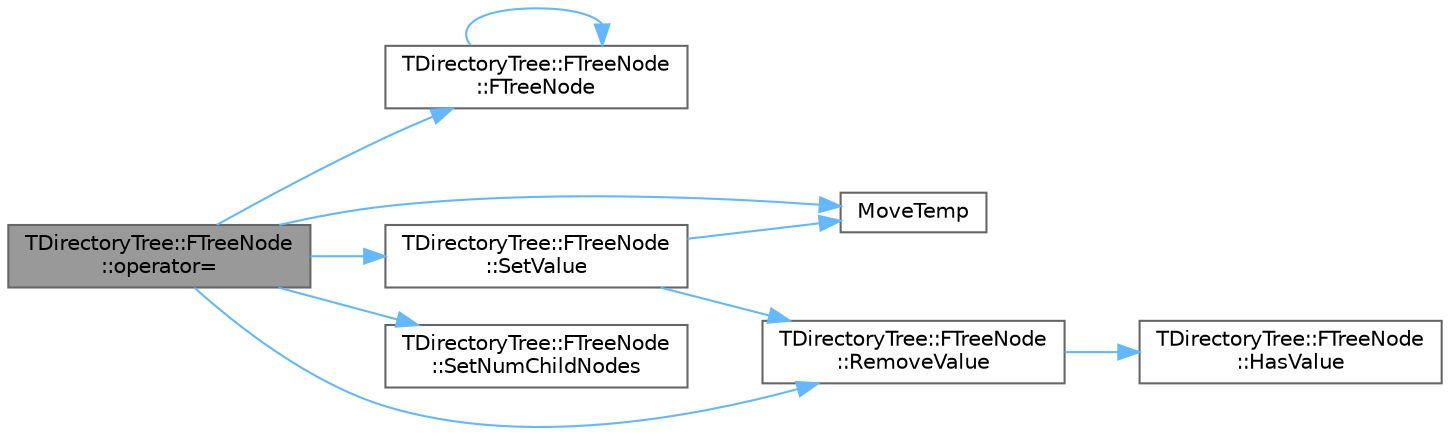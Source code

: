 digraph "TDirectoryTree::FTreeNode::operator="
{
 // INTERACTIVE_SVG=YES
 // LATEX_PDF_SIZE
  bgcolor="transparent";
  edge [fontname=Helvetica,fontsize=10,labelfontname=Helvetica,labelfontsize=10];
  node [fontname=Helvetica,fontsize=10,shape=box,height=0.2,width=0.4];
  rankdir="LR";
  Node1 [id="Node000001",label="TDirectoryTree::FTreeNode\l::operator=",height=0.2,width=0.4,color="gray40", fillcolor="grey60", style="filled", fontcolor="black",tooltip=" "];
  Node1 -> Node2 [id="edge1_Node000001_Node000002",color="steelblue1",style="solid",tooltip=" "];
  Node2 [id="Node000002",label="TDirectoryTree::FTreeNode\l::FTreeNode",height=0.2,width=0.4,color="grey40", fillcolor="white", style="filled",URL="$d0/d19/structTDirectoryTree_1_1FTreeNode.html#a66c81a56788c4727614eb395cf98da0f",tooltip=" "];
  Node2 -> Node2 [id="edge2_Node000002_Node000002",color="steelblue1",style="solid",tooltip=" "];
  Node1 -> Node3 [id="edge3_Node000001_Node000003",color="steelblue1",style="solid",tooltip=" "];
  Node3 [id="Node000003",label="MoveTemp",height=0.2,width=0.4,color="grey40", fillcolor="white", style="filled",URL="$d4/d24/UnrealTemplate_8h.html#ad5e6c049aeb9c9115fec514ba581dbb6",tooltip="MoveTemp will cast a reference to an rvalue reference."];
  Node1 -> Node4 [id="edge4_Node000001_Node000004",color="steelblue1",style="solid",tooltip=" "];
  Node4 [id="Node000004",label="TDirectoryTree::FTreeNode\l::RemoveValue",height=0.2,width=0.4,color="grey40", fillcolor="white", style="filled",URL="$d0/d19/structTDirectoryTree_1_1FTreeNode.html#aae3c36c623a442b500fcd9b117e56363",tooltip="Set HasValue=false, and destruct any existing old value."];
  Node4 -> Node5 [id="edge5_Node000004_Node000005",color="steelblue1",style="solid",tooltip=" "];
  Node5 [id="Node000005",label="TDirectoryTree::FTreeNode\l::HasValue",height=0.2,width=0.4,color="grey40", fillcolor="white", style="filled",URL="$d0/d19/structTDirectoryTree_1_1FTreeNode.html#a4a8660ccedf2136fdf8c35f35eeff5d7",tooltip="Report whether the node has a value, which is equivalent to the node's path existing in the Directory..."];
  Node1 -> Node6 [id="edge6_Node000001_Node000006",color="steelblue1",style="solid",tooltip=" "];
  Node6 [id="Node000006",label="TDirectoryTree::FTreeNode\l::SetNumChildNodes",height=0.2,width=0.4,color="grey40", fillcolor="white", style="filled",URL="$d0/d19/structTDirectoryTree_1_1FTreeNode.html#a8bb888aa6d0b9b2bfa0136144406e89d",tooltip=" "];
  Node1 -> Node7 [id="edge7_Node000001_Node000007",color="steelblue1",style="solid",tooltip=" "];
  Node7 [id="Node000007",label="TDirectoryTree::FTreeNode\l::SetValue",height=0.2,width=0.4,color="grey40", fillcolor="white", style="filled",URL="$d0/d19/structTDirectoryTree_1_1FTreeNode.html#a98a27e0b57ab10d223fbd4a730d2b297",tooltip="Set HasValue=true, and move InValue into the node's value, after destructing any existing old value."];
  Node7 -> Node3 [id="edge8_Node000007_Node000003",color="steelblue1",style="solid",tooltip=" "];
  Node7 -> Node4 [id="edge9_Node000007_Node000004",color="steelblue1",style="solid",tooltip=" "];
}
